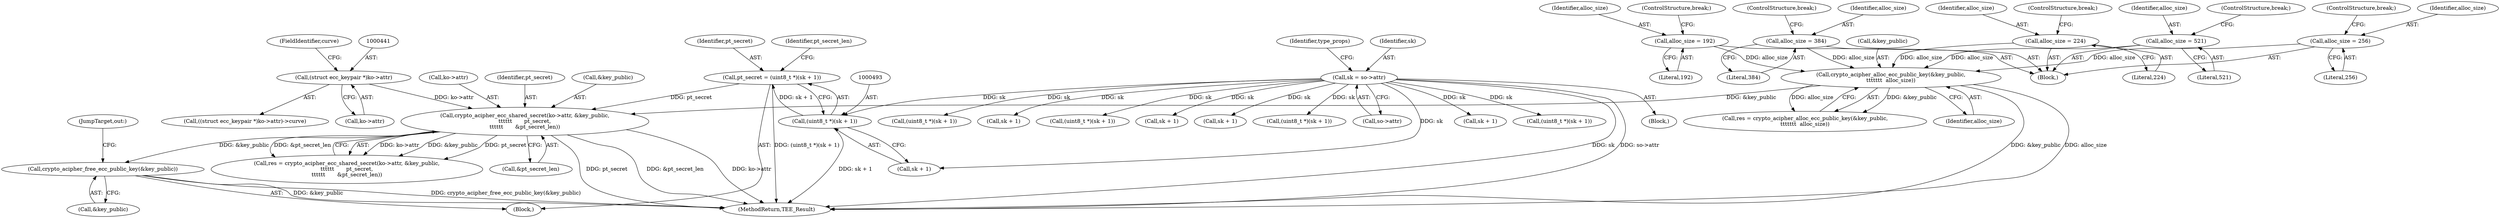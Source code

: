 digraph "0_optee_os_a637243270fc1faae16de059091795c32d86e65e@API" {
"1000534" [label="(Call,crypto_acipher_free_ecc_public_key(&key_public))"];
"1000504" [label="(Call,crypto_acipher_ecc_shared_secret(ko->attr, &key_public,\n\t\t\t\t\t\t       pt_secret,\n\t\t\t\t\t\t       &pt_secret_len))"];
"1000440" [label="(Call,(struct ecc_keypair *)ko->attr)"];
"1000426" [label="(Call,crypto_acipher_alloc_ecc_public_key(&key_public,\n\t\t\t\t\t\t\t  alloc_size))"];
"1000395" [label="(Call,alloc_size = 192)"];
"1000410" [label="(Call,alloc_size = 384)"];
"1000400" [label="(Call,alloc_size = 224)"];
"1000415" [label="(Call,alloc_size = 521)"];
"1000405" [label="(Call,alloc_size = 256)"];
"1000490" [label="(Call,pt_secret = (uint8_t *)(sk + 1))"];
"1000492" [label="(Call,(uint8_t *)(sk + 1))"];
"1000211" [label="(Call,sk = so->attr)"];
"1000498" [label="(Identifier,pt_secret_len)"];
"1000415" [label="(Call,alloc_size = 521)"];
"1000534" [label="(Call,crypto_acipher_free_ecc_public_key(&key_public))"];
"1000412" [label="(Literal,384)"];
"1000396" [label="(Identifier,alloc_size)"];
"1000405" [label="(Call,alloc_size = 256)"];
"1000427" [label="(Call,&key_public)"];
"1000417" [label="(Literal,521)"];
"1000113" [label="(Block,)"];
"1000212" [label="(Identifier,sk)"];
"1000408" [label="(ControlStructure,break;)"];
"1000442" [label="(Call,ko->attr)"];
"1000393" [label="(Block,)"];
"1000416" [label="(Identifier,alloc_size)"];
"1000492" [label="(Call,(uint8_t *)(sk + 1))"];
"1000398" [label="(ControlStructure,break;)"];
"1000418" [label="(ControlStructure,break;)"];
"1000407" [label="(Literal,256)"];
"1000510" [label="(Identifier,pt_secret)"];
"1000849" [label="(MethodReturn,TEE_Result)"];
"1000424" [label="(Call,res = crypto_acipher_alloc_ecc_public_key(&key_public,\n\t\t\t\t\t\t\t  alloc_size))"];
"1000402" [label="(Literal,224)"];
"1000213" [label="(Call,so->attr)"];
"1000326" [label="(Call,(uint8_t *)(sk + 1))"];
"1000714" [label="(Call,sk + 1)"];
"1000712" [label="(Call,(uint8_t *)(sk + 1))"];
"1000400" [label="(Call,alloc_size = 224)"];
"1000328" [label="(Call,sk + 1)"];
"1000815" [label="(Call,sk + 1)"];
"1000813" [label="(Call,(uint8_t *)(sk + 1))"];
"1000617" [label="(Call,sk + 1)"];
"1000359" [label="(Block,)"];
"1000504" [label="(Call,crypto_acipher_ecc_shared_secret(ko->attr, &key_public,\n\t\t\t\t\t\t       pt_secret,\n\t\t\t\t\t\t       &pt_secret_len))"];
"1000211" [label="(Call,sk = so->attr)"];
"1000502" [label="(Call,res = crypto_acipher_ecc_shared_secret(ko->attr, &key_public,\n\t\t\t\t\t\t       pt_secret,\n\t\t\t\t\t\t       &pt_secret_len))"];
"1000615" [label="(Call,(uint8_t *)(sk + 1))"];
"1000413" [label="(ControlStructure,break;)"];
"1000508" [label="(Call,&key_public)"];
"1000429" [label="(Identifier,alloc_size)"];
"1000505" [label="(Call,ko->attr)"];
"1000401" [label="(Identifier,alloc_size)"];
"1000494" [label="(Call,sk + 1)"];
"1000397" [label="(Literal,192)"];
"1000217" [label="(Identifier,type_props)"];
"1000426" [label="(Call,crypto_acipher_alloc_ecc_public_key(&key_public,\n\t\t\t\t\t\t\t  alloc_size))"];
"1000491" [label="(Identifier,pt_secret)"];
"1000440" [label="(Call,(struct ecc_keypair *)ko->attr)"];
"1000511" [label="(Call,&pt_secret_len)"];
"1000535" [label="(Call,&key_public)"];
"1000490" [label="(Call,pt_secret = (uint8_t *)(sk + 1))"];
"1000844" [label="(JumpTarget,out:)"];
"1000445" [label="(FieldIdentifier,curve)"];
"1000410" [label="(Call,alloc_size = 384)"];
"1000411" [label="(Identifier,alloc_size)"];
"1000406" [label="(Identifier,alloc_size)"];
"1000395" [label="(Call,alloc_size = 192)"];
"1000403" [label="(ControlStructure,break;)"];
"1000439" [label="(Call,((struct ecc_keypair *)ko->attr)->curve)"];
"1000534" -> "1000359"  [label="AST: "];
"1000534" -> "1000535"  [label="CFG: "];
"1000535" -> "1000534"  [label="AST: "];
"1000844" -> "1000534"  [label="CFG: "];
"1000534" -> "1000849"  [label="DDG: crypto_acipher_free_ecc_public_key(&key_public)"];
"1000534" -> "1000849"  [label="DDG: &key_public"];
"1000504" -> "1000534"  [label="DDG: &key_public"];
"1000504" -> "1000502"  [label="AST: "];
"1000504" -> "1000511"  [label="CFG: "];
"1000505" -> "1000504"  [label="AST: "];
"1000508" -> "1000504"  [label="AST: "];
"1000510" -> "1000504"  [label="AST: "];
"1000511" -> "1000504"  [label="AST: "];
"1000502" -> "1000504"  [label="CFG: "];
"1000504" -> "1000849"  [label="DDG: &pt_secret_len"];
"1000504" -> "1000849"  [label="DDG: ko->attr"];
"1000504" -> "1000849"  [label="DDG: pt_secret"];
"1000504" -> "1000502"  [label="DDG: ko->attr"];
"1000504" -> "1000502"  [label="DDG: &key_public"];
"1000504" -> "1000502"  [label="DDG: pt_secret"];
"1000504" -> "1000502"  [label="DDG: &pt_secret_len"];
"1000440" -> "1000504"  [label="DDG: ko->attr"];
"1000426" -> "1000504"  [label="DDG: &key_public"];
"1000490" -> "1000504"  [label="DDG: pt_secret"];
"1000440" -> "1000439"  [label="AST: "];
"1000440" -> "1000442"  [label="CFG: "];
"1000441" -> "1000440"  [label="AST: "];
"1000442" -> "1000440"  [label="AST: "];
"1000445" -> "1000440"  [label="CFG: "];
"1000426" -> "1000424"  [label="AST: "];
"1000426" -> "1000429"  [label="CFG: "];
"1000427" -> "1000426"  [label="AST: "];
"1000429" -> "1000426"  [label="AST: "];
"1000424" -> "1000426"  [label="CFG: "];
"1000426" -> "1000849"  [label="DDG: &key_public"];
"1000426" -> "1000849"  [label="DDG: alloc_size"];
"1000426" -> "1000424"  [label="DDG: &key_public"];
"1000426" -> "1000424"  [label="DDG: alloc_size"];
"1000395" -> "1000426"  [label="DDG: alloc_size"];
"1000410" -> "1000426"  [label="DDG: alloc_size"];
"1000400" -> "1000426"  [label="DDG: alloc_size"];
"1000415" -> "1000426"  [label="DDG: alloc_size"];
"1000405" -> "1000426"  [label="DDG: alloc_size"];
"1000395" -> "1000393"  [label="AST: "];
"1000395" -> "1000397"  [label="CFG: "];
"1000396" -> "1000395"  [label="AST: "];
"1000397" -> "1000395"  [label="AST: "];
"1000398" -> "1000395"  [label="CFG: "];
"1000410" -> "1000393"  [label="AST: "];
"1000410" -> "1000412"  [label="CFG: "];
"1000411" -> "1000410"  [label="AST: "];
"1000412" -> "1000410"  [label="AST: "];
"1000413" -> "1000410"  [label="CFG: "];
"1000400" -> "1000393"  [label="AST: "];
"1000400" -> "1000402"  [label="CFG: "];
"1000401" -> "1000400"  [label="AST: "];
"1000402" -> "1000400"  [label="AST: "];
"1000403" -> "1000400"  [label="CFG: "];
"1000415" -> "1000393"  [label="AST: "];
"1000415" -> "1000417"  [label="CFG: "];
"1000416" -> "1000415"  [label="AST: "];
"1000417" -> "1000415"  [label="AST: "];
"1000418" -> "1000415"  [label="CFG: "];
"1000405" -> "1000393"  [label="AST: "];
"1000405" -> "1000407"  [label="CFG: "];
"1000406" -> "1000405"  [label="AST: "];
"1000407" -> "1000405"  [label="AST: "];
"1000408" -> "1000405"  [label="CFG: "];
"1000490" -> "1000359"  [label="AST: "];
"1000490" -> "1000492"  [label="CFG: "];
"1000491" -> "1000490"  [label="AST: "];
"1000492" -> "1000490"  [label="AST: "];
"1000498" -> "1000490"  [label="CFG: "];
"1000490" -> "1000849"  [label="DDG: (uint8_t *)(sk + 1)"];
"1000492" -> "1000490"  [label="DDG: sk + 1"];
"1000492" -> "1000494"  [label="CFG: "];
"1000493" -> "1000492"  [label="AST: "];
"1000494" -> "1000492"  [label="AST: "];
"1000492" -> "1000849"  [label="DDG: sk + 1"];
"1000211" -> "1000492"  [label="DDG: sk"];
"1000211" -> "1000113"  [label="AST: "];
"1000211" -> "1000213"  [label="CFG: "];
"1000212" -> "1000211"  [label="AST: "];
"1000213" -> "1000211"  [label="AST: "];
"1000217" -> "1000211"  [label="CFG: "];
"1000211" -> "1000849"  [label="DDG: sk"];
"1000211" -> "1000849"  [label="DDG: so->attr"];
"1000211" -> "1000326"  [label="DDG: sk"];
"1000211" -> "1000328"  [label="DDG: sk"];
"1000211" -> "1000494"  [label="DDG: sk"];
"1000211" -> "1000615"  [label="DDG: sk"];
"1000211" -> "1000617"  [label="DDG: sk"];
"1000211" -> "1000712"  [label="DDG: sk"];
"1000211" -> "1000714"  [label="DDG: sk"];
"1000211" -> "1000813"  [label="DDG: sk"];
"1000211" -> "1000815"  [label="DDG: sk"];
}
